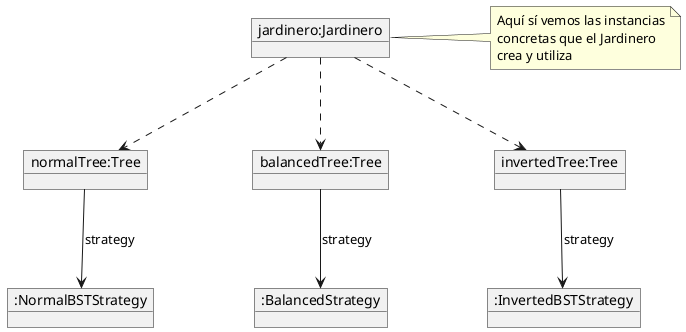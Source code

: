 @startuml
skinparam objectAttributeIconSize 0
skinparam nodesep 100
skinparam ranksep 80

object "jardinero:Jardinero" as jardinero

object "normalTree:Tree" as tree1 
object "balancedTree:Tree" as tree2
object "invertedTree:Tree" as tree3

object ":NormalBSTStrategy" as strat1
object ":BalancedStrategy" as strat2
object ":InvertedBSTStrategy" as strat3

jardinero ..> tree1
jardinero ..> tree2
jardinero ..> tree3

tree1 --> strat1 : strategy
tree2 --> strat2 : strategy
tree3 --> strat3 : strategy

note right of jardinero
  Aquí sí vemos las instancias
  concretas que el Jardinero
  crea y utiliza
end note
@enduml